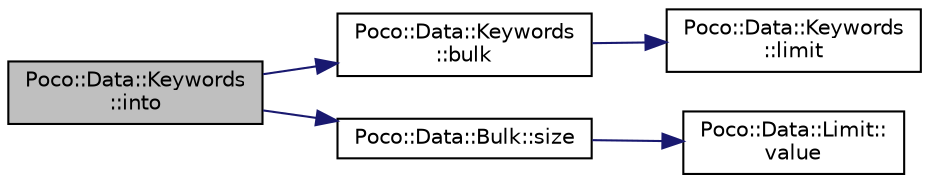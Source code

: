 digraph "Poco::Data::Keywords::into"
{
 // LATEX_PDF_SIZE
  edge [fontname="Helvetica",fontsize="10",labelfontname="Helvetica",labelfontsize="10"];
  node [fontname="Helvetica",fontsize="10",shape=record];
  rankdir="LR";
  Node1 [label="Poco::Data::Keywords\l::into",height=0.2,width=0.4,color="black", fillcolor="grey75", style="filled", fontcolor="black",tooltip=" "];
  Node1 -> Node2 [color="midnightblue",fontsize="10",style="solid"];
  Node2 [label="Poco::Data::Keywords\l::bulk",height=0.2,width=0.4,color="black", fillcolor="white", style="filled",URL="$namespacePoco_1_1Data_1_1Keywords.html#a914a09376847ab1f8aa9727ae53d2c45",tooltip="Convenience function for creation of bulk."];
  Node2 -> Node3 [color="midnightblue",fontsize="10",style="solid"];
  Node3 [label="Poco::Data::Keywords\l::limit",height=0.2,width=0.4,color="black", fillcolor="white", style="filled",URL="$namespacePoco_1_1Data_1_1Keywords.html#a10995020b1ba88f53a5f4c9c44b84e47",tooltip="Creates an upperLimit."];
  Node1 -> Node4 [color="midnightblue",fontsize="10",style="solid"];
  Node4 [label="Poco::Data::Bulk::size",height=0.2,width=0.4,color="black", fillcolor="white", style="filled",URL="$classPoco_1_1Data_1_1Bulk.html#ab8eb6a95c2c985295d7da8ee39e5f708",tooltip="Returns the limit asociated with this bulk object."];
  Node4 -> Node5 [color="midnightblue",fontsize="10",style="solid"];
  Node5 [label="Poco::Data::Limit::\lvalue",height=0.2,width=0.4,color="black", fillcolor="white", style="filled",URL="$classPoco_1_1Data_1_1Limit.html#a2911d7f6b395c760822f79126fe1c325",tooltip="Destroys the Limit."];
}
